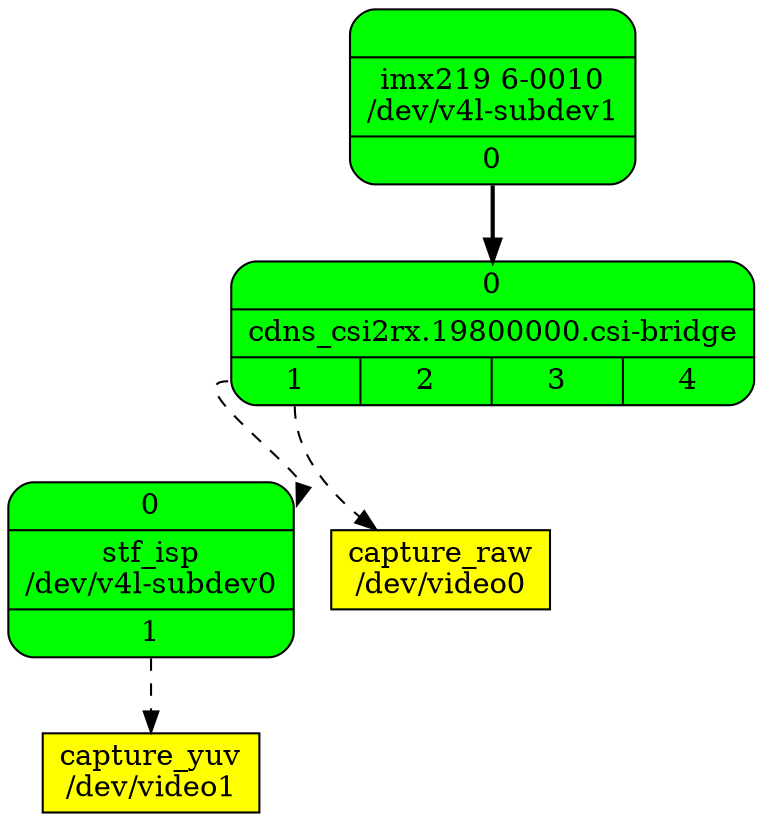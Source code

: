 digraph board {
	rankdir=TB
	n00000001 [label="{{<port0> 0} | stf_isp\n/dev/v4l-subdev0 | {<port1> 1}}", shape=Mrecord, style=filled, fillcolor=green]
	n00000001:port1 -> n00000008 [style=dashed]
	n00000004 [label="capture_raw\n/dev/video0", shape=box, style=filled, fillcolor=yellow]
	n00000008 [label="capture_yuv\n/dev/video1", shape=box, style=filled, fillcolor=yellow]
	n0000000e [label="{{<port0> 0} | cdns_csi2rx.19800000.csi-bridge\n | {<port1> 1 | <port2> 2 | <port3> 3 | <port4> 4}}", shape=Mrecord, style=filled, fillcolor=green]
	n0000000e:port1 -> n00000001:port0 [style=dashed]
	n0000000e:port1 -> n00000004 [style=dashed]
	n00000018 [label="{{} | imx219 6-0010\n/dev/v4l-subdev1 | {<port0> 0}}", shape=Mrecord, style=filled, fillcolor=green]
	n00000018:port0 -> n0000000e:port0 [style=bold]
}
